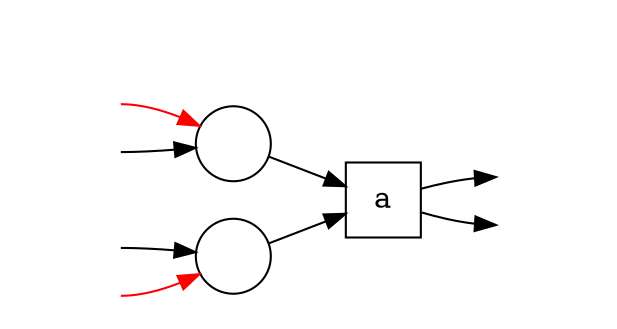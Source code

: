 digraph G1 {
    rankdir=LR;
    s1 [style="invisible", shape=record, label="<0>|<1>||<2>|<3>"];
    s2 [style="invisible", shape=record, label="<0>|<1>||<2>|<3>"];
    
    subgraph place {
        node [shape=circle,fixedsize=true,label=" "];
        p1;p2;
    }
    subgraph transitions {
        node [shape=rect,height=.5,width=.5];
        a;
    }
  
    s1:0->p1 [color=red];
    s1:1->p1;
    {p1, p2}->a;
    s1:2->p2;
    s1:3->p2 [color=red];
    a->s2:2;
    a->s2:3;
}

digraph G2 {
    rankdir=LR;
    s1 [style="invisible", shape=record, label="<0>|<1>||<2>|<3>"];
    s2 [style="invisible", shape=record, label="<0>|<1>||<2>|<3>"];
    
    subgraph place {
        node [shape=circle,fixedsize=true,label=" "];
        p1;
    }
    subgraph transitions {
        node [shape=rect,height=.5,width=.5];
        a;b;
    }
  
    s1:0->a [color=red];
    s1:1->p1;
    s1:2->p1;
    p1->{a, b};
    s1:3->b [color=red];
    a->s2:0;
    a->s2:1;
    b->s2:2;
    b->s2:3;
}